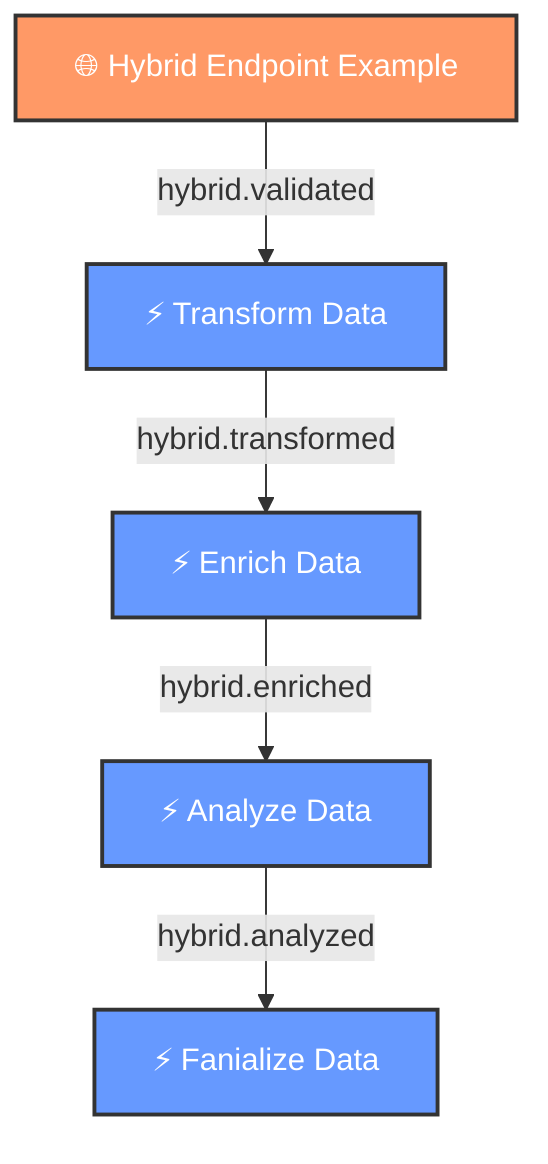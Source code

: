 flowchart TD
    classDef apiStyle fill:#f96,stroke:#333,stroke-width:2px,color:#fff
    classDef eventStyle fill:#69f,stroke:#333,stroke-width:2px,color:#fff
    classDef cronStyle fill:#9c6,stroke:#333,stroke-width:2px,color:#fff
    classDef noopStyle fill:#3f3a50,stroke:#333,stroke-width:2px,color:#fff
    steps_hybridEndpointExample_analyzeData_step_py["⚡ Analyze Data"]:::eventStyle
    steps_hybridEndpointExample_enrichData_step["⚡ Enrich Data"]:::eventStyle
    steps_hybridEndpointExample_finalizeData_step["⚡ Fanialize Data"]:::eventStyle
    steps_hybridEndpointExample_hybridApi_step["🌐 Hybrid Endpoint Example"]:::apiStyle
    steps_hybridEndpointExample_transformData_step_py["⚡ Transform Data"]:::eventStyle
    steps_hybridEndpointExample_analyzeData_step_py -->|hybrid.analyzed| steps_hybridEndpointExample_finalizeData_step
    steps_hybridEndpointExample_enrichData_step -->|hybrid.enriched| steps_hybridEndpointExample_analyzeData_step_py
    steps_hybridEndpointExample_hybridApi_step -->|hybrid.validated| steps_hybridEndpointExample_transformData_step_py
    steps_hybridEndpointExample_transformData_step_py -->|hybrid.transformed| steps_hybridEndpointExample_enrichData_step